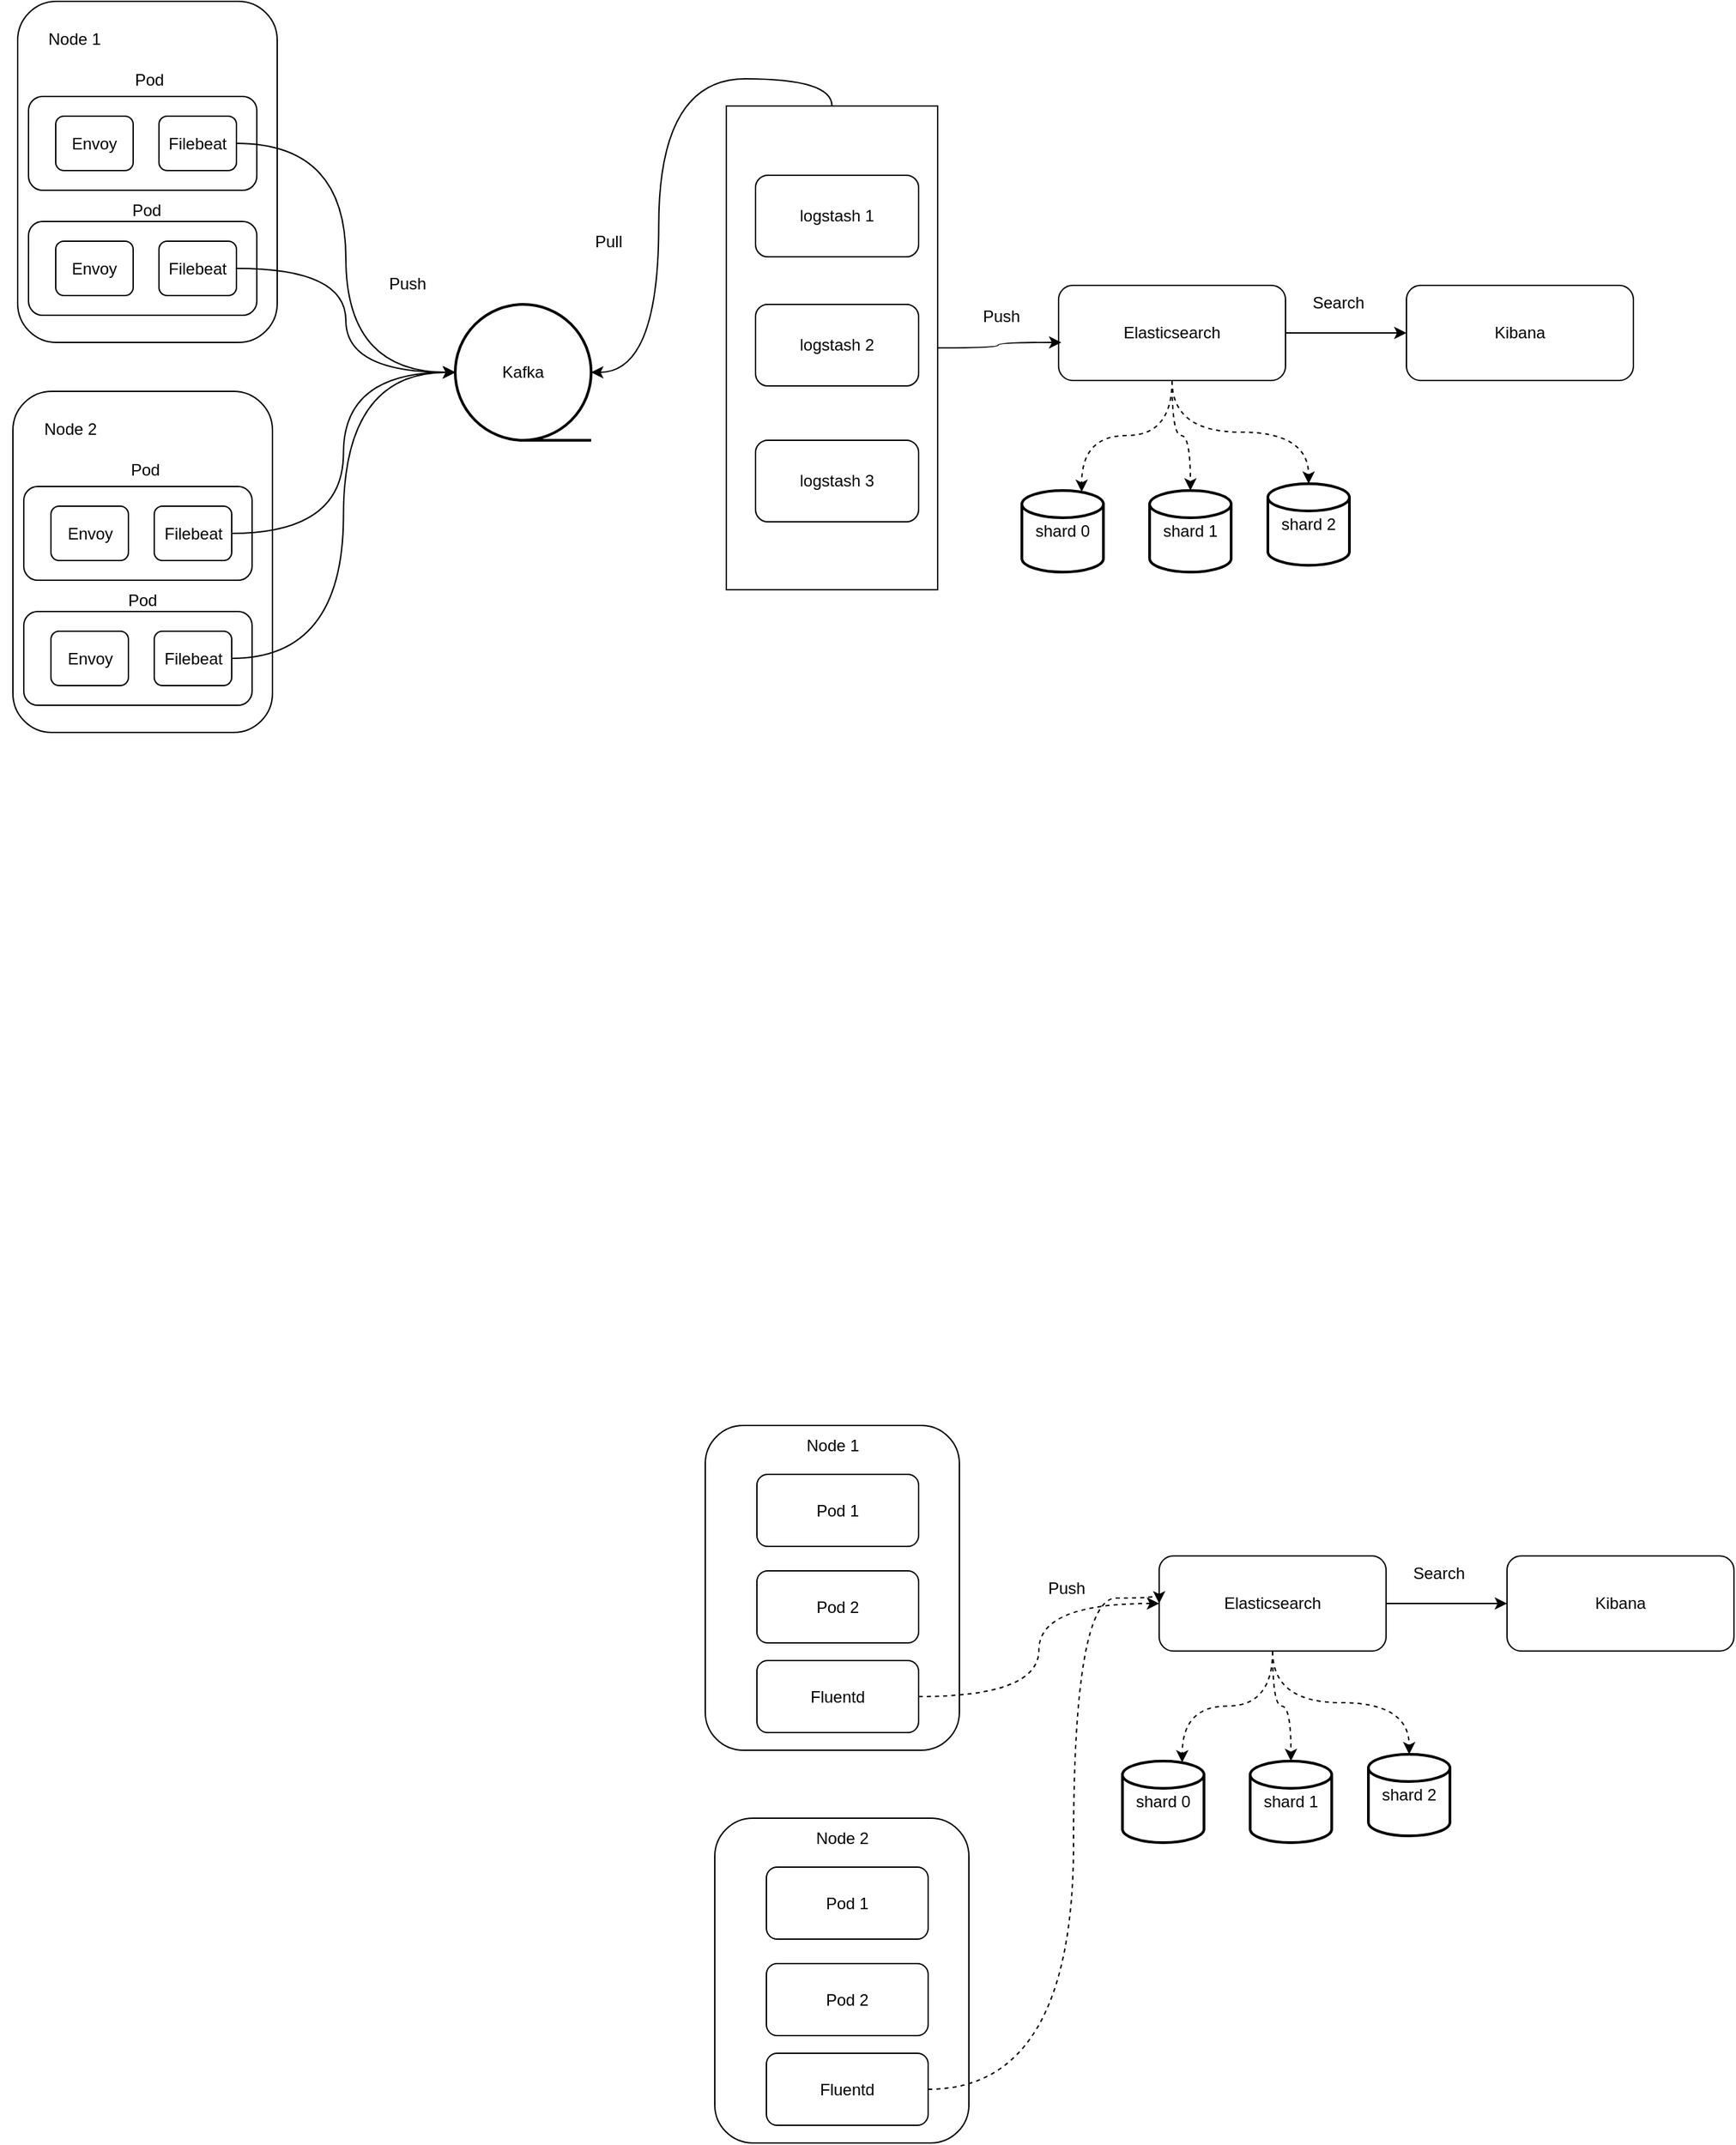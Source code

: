 <mxfile version="20.2.3" type="github">
  <diagram id="JZZYmNQeY7nKWERXqgVb" name="Page-1">
    <mxGraphModel dx="1394" dy="1064" grid="0" gridSize="10" guides="1" tooltips="1" connect="1" arrows="1" fold="1" page="1" pageScale="1" pageWidth="1700" pageHeight="1100" math="0" shadow="0">
      <root>
        <mxCell id="0" />
        <mxCell id="1" parent="0" />
        <mxCell id="i5N2LThPPHAmajQiNkWL-18" value="" style="shape=image;verticalLabelPosition=bottom;labelBackgroundColor=default;verticalAlign=top;aspect=fixed;imageAspect=0;image=https://raw.githubusercontent.com/stong1994/images/master/picgo/202208151236876.png;" vertex="1" parent="1">
          <mxGeometry x="153" y="716" width="442" height="520" as="geometry" />
        </mxCell>
        <mxCell id="i5N2LThPPHAmajQiNkWL-59" value="" style="group" vertex="1" connectable="0" parent="1">
          <mxGeometry x="162.5" y="107" width="1192.5" height="538" as="geometry" />
        </mxCell>
        <mxCell id="i5N2LThPPHAmajQiNkWL-1" value="" style="rounded=1;whiteSpace=wrap;html=1;" vertex="1" parent="i5N2LThPPHAmajQiNkWL-59">
          <mxGeometry x="3.5" width="191" height="251" as="geometry" />
        </mxCell>
        <mxCell id="i5N2LThPPHAmajQiNkWL-2" value="Node 1" style="text;html=1;strokeColor=none;fillColor=none;align=center;verticalAlign=middle;whiteSpace=wrap;rounded=0;" vertex="1" parent="i5N2LThPPHAmajQiNkWL-59">
          <mxGeometry x="15.5" y="13" width="60" height="30" as="geometry" />
        </mxCell>
        <mxCell id="i5N2LThPPHAmajQiNkWL-5" value="" style="rounded=1;whiteSpace=wrap;html=1;" vertex="1" parent="i5N2LThPPHAmajQiNkWL-59">
          <mxGeometry x="11.5" y="70" width="168" height="69" as="geometry" />
        </mxCell>
        <mxCell id="i5N2LThPPHAmajQiNkWL-7" value="Envoy" style="rounded=1;whiteSpace=wrap;html=1;" vertex="1" parent="i5N2LThPPHAmajQiNkWL-59">
          <mxGeometry x="31.5" y="84.5" width="57" height="40" as="geometry" />
        </mxCell>
        <mxCell id="i5N2LThPPHAmajQiNkWL-14" value="Kafka" style="strokeWidth=2;html=1;shape=mxgraph.flowchart.sequential_data;whiteSpace=wrap;" vertex="1" parent="i5N2LThPPHAmajQiNkWL-59">
          <mxGeometry x="325.5" y="223" width="100" height="100" as="geometry" />
        </mxCell>
        <mxCell id="i5N2LThPPHAmajQiNkWL-36" style="edgeStyle=orthogonalEdgeStyle;curved=1;rounded=0;orthogonalLoop=1;jettySize=auto;html=1;exitX=1;exitY=0.5;exitDx=0;exitDy=0;entryX=0;entryY=0.5;entryDx=0;entryDy=0;entryPerimeter=0;" edge="1" parent="i5N2LThPPHAmajQiNkWL-59" source="i5N2LThPPHAmajQiNkWL-19" target="i5N2LThPPHAmajQiNkWL-14">
          <mxGeometry relative="1" as="geometry" />
        </mxCell>
        <mxCell id="i5N2LThPPHAmajQiNkWL-19" value="Filebeat" style="rounded=1;whiteSpace=wrap;html=1;" vertex="1" parent="i5N2LThPPHAmajQiNkWL-59">
          <mxGeometry x="107.5" y="84.5" width="57" height="40" as="geometry" />
        </mxCell>
        <mxCell id="i5N2LThPPHAmajQiNkWL-20" value="Pod" style="text;html=1;strokeColor=none;fillColor=none;align=center;verticalAlign=middle;whiteSpace=wrap;rounded=0;" vertex="1" parent="i5N2LThPPHAmajQiNkWL-59">
          <mxGeometry x="70.5" y="43" width="60" height="30" as="geometry" />
        </mxCell>
        <mxCell id="i5N2LThPPHAmajQiNkWL-21" value="" style="rounded=1;whiteSpace=wrap;html=1;" vertex="1" parent="i5N2LThPPHAmajQiNkWL-59">
          <mxGeometry x="11.5" y="162" width="168" height="69" as="geometry" />
        </mxCell>
        <mxCell id="i5N2LThPPHAmajQiNkWL-22" value="Envoy" style="rounded=1;whiteSpace=wrap;html=1;" vertex="1" parent="i5N2LThPPHAmajQiNkWL-59">
          <mxGeometry x="31.5" y="176.5" width="57" height="40" as="geometry" />
        </mxCell>
        <mxCell id="i5N2LThPPHAmajQiNkWL-37" style="edgeStyle=orthogonalEdgeStyle;curved=1;rounded=0;orthogonalLoop=1;jettySize=auto;html=1;entryX=0;entryY=0.5;entryDx=0;entryDy=0;entryPerimeter=0;" edge="1" parent="i5N2LThPPHAmajQiNkWL-59" source="i5N2LThPPHAmajQiNkWL-23" target="i5N2LThPPHAmajQiNkWL-14">
          <mxGeometry relative="1" as="geometry" />
        </mxCell>
        <mxCell id="i5N2LThPPHAmajQiNkWL-23" value="Filebeat" style="rounded=1;whiteSpace=wrap;html=1;" vertex="1" parent="i5N2LThPPHAmajQiNkWL-59">
          <mxGeometry x="107.5" y="176.5" width="57" height="40" as="geometry" />
        </mxCell>
        <mxCell id="i5N2LThPPHAmajQiNkWL-24" value="Pod" style="text;html=1;strokeColor=none;fillColor=none;align=center;verticalAlign=middle;whiteSpace=wrap;rounded=0;" vertex="1" parent="i5N2LThPPHAmajQiNkWL-59">
          <mxGeometry x="68.5" y="139" width="60" height="30" as="geometry" />
        </mxCell>
        <mxCell id="i5N2LThPPHAmajQiNkWL-26" value="" style="rounded=1;whiteSpace=wrap;html=1;" vertex="1" parent="i5N2LThPPHAmajQiNkWL-59">
          <mxGeometry y="287" width="191" height="251" as="geometry" />
        </mxCell>
        <mxCell id="i5N2LThPPHAmajQiNkWL-27" value="Node 2" style="text;html=1;strokeColor=none;fillColor=none;align=center;verticalAlign=middle;whiteSpace=wrap;rounded=0;" vertex="1" parent="i5N2LThPPHAmajQiNkWL-59">
          <mxGeometry x="12" y="300" width="60" height="30" as="geometry" />
        </mxCell>
        <mxCell id="i5N2LThPPHAmajQiNkWL-28" value="" style="rounded=1;whiteSpace=wrap;html=1;" vertex="1" parent="i5N2LThPPHAmajQiNkWL-59">
          <mxGeometry x="8" y="357" width="168" height="69" as="geometry" />
        </mxCell>
        <mxCell id="i5N2LThPPHAmajQiNkWL-29" value="Envoy" style="rounded=1;whiteSpace=wrap;html=1;" vertex="1" parent="i5N2LThPPHAmajQiNkWL-59">
          <mxGeometry x="28" y="371.5" width="57" height="40" as="geometry" />
        </mxCell>
        <mxCell id="i5N2LThPPHAmajQiNkWL-38" style="edgeStyle=orthogonalEdgeStyle;rounded=0;orthogonalLoop=1;jettySize=auto;html=1;curved=1;entryX=0;entryY=0.5;entryDx=0;entryDy=0;entryPerimeter=0;" edge="1" parent="i5N2LThPPHAmajQiNkWL-59" source="i5N2LThPPHAmajQiNkWL-30" target="i5N2LThPPHAmajQiNkWL-14">
          <mxGeometry relative="1" as="geometry" />
        </mxCell>
        <mxCell id="i5N2LThPPHAmajQiNkWL-30" value="Filebeat" style="rounded=1;whiteSpace=wrap;html=1;" vertex="1" parent="i5N2LThPPHAmajQiNkWL-59">
          <mxGeometry x="104" y="371.5" width="57" height="40" as="geometry" />
        </mxCell>
        <mxCell id="i5N2LThPPHAmajQiNkWL-31" value="Pod" style="text;html=1;strokeColor=none;fillColor=none;align=center;verticalAlign=middle;whiteSpace=wrap;rounded=0;" vertex="1" parent="i5N2LThPPHAmajQiNkWL-59">
          <mxGeometry x="67" y="330" width="60" height="30" as="geometry" />
        </mxCell>
        <mxCell id="i5N2LThPPHAmajQiNkWL-32" value="" style="rounded=1;whiteSpace=wrap;html=1;" vertex="1" parent="i5N2LThPPHAmajQiNkWL-59">
          <mxGeometry x="8" y="449" width="168" height="69" as="geometry" />
        </mxCell>
        <mxCell id="i5N2LThPPHAmajQiNkWL-33" value="Envoy" style="rounded=1;whiteSpace=wrap;html=1;" vertex="1" parent="i5N2LThPPHAmajQiNkWL-59">
          <mxGeometry x="28" y="463.5" width="57" height="40" as="geometry" />
        </mxCell>
        <mxCell id="i5N2LThPPHAmajQiNkWL-39" style="edgeStyle=orthogonalEdgeStyle;curved=1;rounded=0;orthogonalLoop=1;jettySize=auto;html=1;entryX=0;entryY=0.5;entryDx=0;entryDy=0;entryPerimeter=0;" edge="1" parent="i5N2LThPPHAmajQiNkWL-59" source="i5N2LThPPHAmajQiNkWL-34" target="i5N2LThPPHAmajQiNkWL-14">
          <mxGeometry relative="1" as="geometry" />
        </mxCell>
        <mxCell id="i5N2LThPPHAmajQiNkWL-34" value="Filebeat" style="rounded=1;whiteSpace=wrap;html=1;" vertex="1" parent="i5N2LThPPHAmajQiNkWL-59">
          <mxGeometry x="104" y="463.5" width="57" height="40" as="geometry" />
        </mxCell>
        <mxCell id="i5N2LThPPHAmajQiNkWL-35" value="Pod" style="text;html=1;strokeColor=none;fillColor=none;align=center;verticalAlign=middle;whiteSpace=wrap;rounded=0;" vertex="1" parent="i5N2LThPPHAmajQiNkWL-59">
          <mxGeometry x="65" y="426" width="60" height="30" as="geometry" />
        </mxCell>
        <mxCell id="i5N2LThPPHAmajQiNkWL-44" style="edgeStyle=orthogonalEdgeStyle;curved=1;rounded=0;orthogonalLoop=1;jettySize=auto;html=1;entryX=1;entryY=0.5;entryDx=0;entryDy=0;entryPerimeter=0;exitX=0.5;exitY=0;exitDx=0;exitDy=0;" edge="1" parent="i5N2LThPPHAmajQiNkWL-59" source="i5N2LThPPHAmajQiNkWL-40" target="i5N2LThPPHAmajQiNkWL-14">
          <mxGeometry relative="1" as="geometry" />
        </mxCell>
        <mxCell id="i5N2LThPPHAmajQiNkWL-40" value="" style="rounded=0;whiteSpace=wrap;html=1;" vertex="1" parent="i5N2LThPPHAmajQiNkWL-59">
          <mxGeometry x="525" y="77" width="155.5" height="356" as="geometry" />
        </mxCell>
        <mxCell id="i5N2LThPPHAmajQiNkWL-41" value="logstash 1" style="rounded=1;whiteSpace=wrap;html=1;" vertex="1" parent="i5N2LThPPHAmajQiNkWL-59">
          <mxGeometry x="546.5" y="128" width="120" height="60" as="geometry" />
        </mxCell>
        <mxCell id="i5N2LThPPHAmajQiNkWL-42" value="logstash 2" style="rounded=1;whiteSpace=wrap;html=1;" vertex="1" parent="i5N2LThPPHAmajQiNkWL-59">
          <mxGeometry x="546.5" y="223" width="120" height="60" as="geometry" />
        </mxCell>
        <mxCell id="i5N2LThPPHAmajQiNkWL-43" value="logstash 3" style="rounded=1;whiteSpace=wrap;html=1;" vertex="1" parent="i5N2LThPPHAmajQiNkWL-59">
          <mxGeometry x="546.5" y="323" width="120" height="60" as="geometry" />
        </mxCell>
        <mxCell id="i5N2LThPPHAmajQiNkWL-45" value="Elasticsearch" style="rounded=1;whiteSpace=wrap;html=1;" vertex="1" parent="i5N2LThPPHAmajQiNkWL-59">
          <mxGeometry x="769.5" y="209" width="167" height="70" as="geometry" />
        </mxCell>
        <mxCell id="i5N2LThPPHAmajQiNkWL-52" style="edgeStyle=orthogonalEdgeStyle;curved=1;rounded=0;orthogonalLoop=1;jettySize=auto;html=1;entryX=0.012;entryY=0.6;entryDx=0;entryDy=0;entryPerimeter=0;" edge="1" parent="i5N2LThPPHAmajQiNkWL-59" source="i5N2LThPPHAmajQiNkWL-40" target="i5N2LThPPHAmajQiNkWL-45">
          <mxGeometry relative="1" as="geometry" />
        </mxCell>
        <mxCell id="i5N2LThPPHAmajQiNkWL-46" value="shard 0" style="strokeWidth=2;html=1;shape=mxgraph.flowchart.database;whiteSpace=wrap;" vertex="1" parent="i5N2LThPPHAmajQiNkWL-59">
          <mxGeometry x="742.5" y="360" width="60" height="60" as="geometry" />
        </mxCell>
        <mxCell id="i5N2LThPPHAmajQiNkWL-56" style="edgeStyle=orthogonalEdgeStyle;curved=1;rounded=0;orthogonalLoop=1;jettySize=auto;html=1;exitX=0.5;exitY=1;exitDx=0;exitDy=0;entryX=0.733;entryY=0.017;entryDx=0;entryDy=0;entryPerimeter=0;dashed=1;" edge="1" parent="i5N2LThPPHAmajQiNkWL-59" source="i5N2LThPPHAmajQiNkWL-45" target="i5N2LThPPHAmajQiNkWL-46">
          <mxGeometry relative="1" as="geometry" />
        </mxCell>
        <mxCell id="i5N2LThPPHAmajQiNkWL-47" value="shard 1" style="strokeWidth=2;html=1;shape=mxgraph.flowchart.database;whiteSpace=wrap;" vertex="1" parent="i5N2LThPPHAmajQiNkWL-59">
          <mxGeometry x="836.5" y="360" width="60" height="60" as="geometry" />
        </mxCell>
        <mxCell id="i5N2LThPPHAmajQiNkWL-57" style="edgeStyle=orthogonalEdgeStyle;curved=1;rounded=0;orthogonalLoop=1;jettySize=auto;html=1;exitX=0.5;exitY=1;exitDx=0;exitDy=0;dashed=1;" edge="1" parent="i5N2LThPPHAmajQiNkWL-59" source="i5N2LThPPHAmajQiNkWL-45" target="i5N2LThPPHAmajQiNkWL-47">
          <mxGeometry relative="1" as="geometry" />
        </mxCell>
        <mxCell id="i5N2LThPPHAmajQiNkWL-48" value="shard 2" style="strokeWidth=2;html=1;shape=mxgraph.flowchart.database;whiteSpace=wrap;" vertex="1" parent="i5N2LThPPHAmajQiNkWL-59">
          <mxGeometry x="923.5" y="355" width="60" height="60" as="geometry" />
        </mxCell>
        <mxCell id="i5N2LThPPHAmajQiNkWL-58" style="edgeStyle=orthogonalEdgeStyle;curved=1;rounded=0;orthogonalLoop=1;jettySize=auto;html=1;exitX=0.5;exitY=1;exitDx=0;exitDy=0;entryX=0.5;entryY=0;entryDx=0;entryDy=0;entryPerimeter=0;dashed=1;" edge="1" parent="i5N2LThPPHAmajQiNkWL-59" source="i5N2LThPPHAmajQiNkWL-45" target="i5N2LThPPHAmajQiNkWL-48">
          <mxGeometry relative="1" as="geometry" />
        </mxCell>
        <mxCell id="i5N2LThPPHAmajQiNkWL-49" value="Kibana" style="rounded=1;whiteSpace=wrap;html=1;" vertex="1" parent="i5N2LThPPHAmajQiNkWL-59">
          <mxGeometry x="1025.5" y="209" width="167" height="70" as="geometry" />
        </mxCell>
        <mxCell id="i5N2LThPPHAmajQiNkWL-54" style="edgeStyle=orthogonalEdgeStyle;curved=1;rounded=0;orthogonalLoop=1;jettySize=auto;html=1;exitX=1;exitY=0.5;exitDx=0;exitDy=0;entryX=0;entryY=0.5;entryDx=0;entryDy=0;" edge="1" parent="i5N2LThPPHAmajQiNkWL-59" source="i5N2LThPPHAmajQiNkWL-45" target="i5N2LThPPHAmajQiNkWL-49">
          <mxGeometry relative="1" as="geometry" />
        </mxCell>
        <mxCell id="i5N2LThPPHAmajQiNkWL-50" value="Pull" style="text;html=1;strokeColor=none;fillColor=none;align=center;verticalAlign=middle;whiteSpace=wrap;rounded=0;" vertex="1" parent="i5N2LThPPHAmajQiNkWL-59">
          <mxGeometry x="408.5" y="162" width="60" height="30" as="geometry" />
        </mxCell>
        <mxCell id="i5N2LThPPHAmajQiNkWL-51" value="Push" style="text;html=1;strokeColor=none;fillColor=none;align=center;verticalAlign=middle;whiteSpace=wrap;rounded=0;" vertex="1" parent="i5N2LThPPHAmajQiNkWL-59">
          <mxGeometry x="260.5" y="193" width="60" height="30" as="geometry" />
        </mxCell>
        <mxCell id="i5N2LThPPHAmajQiNkWL-53" value="Push" style="text;html=1;strokeColor=none;fillColor=none;align=center;verticalAlign=middle;whiteSpace=wrap;rounded=0;" vertex="1" parent="i5N2LThPPHAmajQiNkWL-59">
          <mxGeometry x="697.5" y="216.5" width="60" height="30" as="geometry" />
        </mxCell>
        <mxCell id="i5N2LThPPHAmajQiNkWL-55" value="Search" style="text;html=1;strokeColor=none;fillColor=none;align=center;verticalAlign=middle;whiteSpace=wrap;rounded=0;" vertex="1" parent="i5N2LThPPHAmajQiNkWL-59">
          <mxGeometry x="945.5" y="207" width="60" height="30" as="geometry" />
        </mxCell>
        <mxCell id="i5N2LThPPHAmajQiNkWL-91" value="Elasticsearch" style="rounded=1;whiteSpace=wrap;html=1;" vertex="1" parent="1">
          <mxGeometry x="1006" y="1251" width="167" height="70" as="geometry" />
        </mxCell>
        <mxCell id="i5N2LThPPHAmajQiNkWL-93" value="shard 0" style="strokeWidth=2;html=1;shape=mxgraph.flowchart.database;whiteSpace=wrap;" vertex="1" parent="1">
          <mxGeometry x="979" y="1402" width="60" height="60" as="geometry" />
        </mxCell>
        <mxCell id="i5N2LThPPHAmajQiNkWL-94" style="edgeStyle=orthogonalEdgeStyle;curved=1;rounded=0;orthogonalLoop=1;jettySize=auto;html=1;exitX=0.5;exitY=1;exitDx=0;exitDy=0;entryX=0.733;entryY=0.017;entryDx=0;entryDy=0;entryPerimeter=0;dashed=1;" edge="1" parent="1" source="i5N2LThPPHAmajQiNkWL-91" target="i5N2LThPPHAmajQiNkWL-93">
          <mxGeometry relative="1" as="geometry" />
        </mxCell>
        <mxCell id="i5N2LThPPHAmajQiNkWL-95" value="shard 1" style="strokeWidth=2;html=1;shape=mxgraph.flowchart.database;whiteSpace=wrap;" vertex="1" parent="1">
          <mxGeometry x="1073" y="1402" width="60" height="60" as="geometry" />
        </mxCell>
        <mxCell id="i5N2LThPPHAmajQiNkWL-96" style="edgeStyle=orthogonalEdgeStyle;curved=1;rounded=0;orthogonalLoop=1;jettySize=auto;html=1;exitX=0.5;exitY=1;exitDx=0;exitDy=0;dashed=1;" edge="1" parent="1" source="i5N2LThPPHAmajQiNkWL-91" target="i5N2LThPPHAmajQiNkWL-95">
          <mxGeometry relative="1" as="geometry" />
        </mxCell>
        <mxCell id="i5N2LThPPHAmajQiNkWL-97" value="shard 2" style="strokeWidth=2;html=1;shape=mxgraph.flowchart.database;whiteSpace=wrap;" vertex="1" parent="1">
          <mxGeometry x="1160" y="1397" width="60" height="60" as="geometry" />
        </mxCell>
        <mxCell id="i5N2LThPPHAmajQiNkWL-98" style="edgeStyle=orthogonalEdgeStyle;curved=1;rounded=0;orthogonalLoop=1;jettySize=auto;html=1;exitX=0.5;exitY=1;exitDx=0;exitDy=0;entryX=0.5;entryY=0;entryDx=0;entryDy=0;entryPerimeter=0;dashed=1;" edge="1" parent="1" source="i5N2LThPPHAmajQiNkWL-91" target="i5N2LThPPHAmajQiNkWL-97">
          <mxGeometry relative="1" as="geometry" />
        </mxCell>
        <mxCell id="i5N2LThPPHAmajQiNkWL-99" value="Kibana" style="rounded=1;whiteSpace=wrap;html=1;" vertex="1" parent="1">
          <mxGeometry x="1262" y="1251" width="167" height="70" as="geometry" />
        </mxCell>
        <mxCell id="i5N2LThPPHAmajQiNkWL-100" style="edgeStyle=orthogonalEdgeStyle;curved=1;rounded=0;orthogonalLoop=1;jettySize=auto;html=1;exitX=1;exitY=0.5;exitDx=0;exitDy=0;entryX=0;entryY=0.5;entryDx=0;entryDy=0;" edge="1" parent="1" source="i5N2LThPPHAmajQiNkWL-91" target="i5N2LThPPHAmajQiNkWL-99">
          <mxGeometry relative="1" as="geometry" />
        </mxCell>
        <mxCell id="i5N2LThPPHAmajQiNkWL-103" value="Push" style="text;html=1;strokeColor=none;fillColor=none;align=center;verticalAlign=middle;whiteSpace=wrap;rounded=0;" vertex="1" parent="1">
          <mxGeometry x="908" y="1259.5" width="60" height="30" as="geometry" />
        </mxCell>
        <mxCell id="i5N2LThPPHAmajQiNkWL-104" value="Search" style="text;html=1;strokeColor=none;fillColor=none;align=center;verticalAlign=middle;whiteSpace=wrap;rounded=0;" vertex="1" parent="1">
          <mxGeometry x="1182" y="1249" width="60" height="30" as="geometry" />
        </mxCell>
        <mxCell id="i5N2LThPPHAmajQiNkWL-106" value="" style="rounded=1;whiteSpace=wrap;html=1;" vertex="1" parent="1">
          <mxGeometry x="672" y="1155" width="187" height="239" as="geometry" />
        </mxCell>
        <mxCell id="i5N2LThPPHAmajQiNkWL-107" value="Pod 1" style="rounded=1;whiteSpace=wrap;html=1;" vertex="1" parent="1">
          <mxGeometry x="710" y="1191" width="119" height="53" as="geometry" />
        </mxCell>
        <mxCell id="i5N2LThPPHAmajQiNkWL-108" value="Pod 2" style="rounded=1;whiteSpace=wrap;html=1;" vertex="1" parent="1">
          <mxGeometry x="710" y="1262" width="119" height="53" as="geometry" />
        </mxCell>
        <mxCell id="i5N2LThPPHAmajQiNkWL-116" style="edgeStyle=orthogonalEdgeStyle;curved=1;rounded=0;orthogonalLoop=1;jettySize=auto;html=1;entryX=0;entryY=0.5;entryDx=0;entryDy=0;dashed=1;" edge="1" parent="1" source="i5N2LThPPHAmajQiNkWL-109" target="i5N2LThPPHAmajQiNkWL-91">
          <mxGeometry relative="1" as="geometry" />
        </mxCell>
        <mxCell id="i5N2LThPPHAmajQiNkWL-109" value="Fluentd" style="rounded=1;whiteSpace=wrap;html=1;" vertex="1" parent="1">
          <mxGeometry x="710" y="1328" width="119" height="53" as="geometry" />
        </mxCell>
        <mxCell id="i5N2LThPPHAmajQiNkWL-110" value="" style="rounded=1;whiteSpace=wrap;html=1;" vertex="1" parent="1">
          <mxGeometry x="679" y="1444" width="187" height="239" as="geometry" />
        </mxCell>
        <mxCell id="i5N2LThPPHAmajQiNkWL-111" value="Pod 1" style="rounded=1;whiteSpace=wrap;html=1;" vertex="1" parent="1">
          <mxGeometry x="717" y="1480" width="119" height="53" as="geometry" />
        </mxCell>
        <mxCell id="i5N2LThPPHAmajQiNkWL-112" value="Pod 2" style="rounded=1;whiteSpace=wrap;html=1;" vertex="1" parent="1">
          <mxGeometry x="717" y="1551" width="119" height="53" as="geometry" />
        </mxCell>
        <mxCell id="i5N2LThPPHAmajQiNkWL-117" style="edgeStyle=orthogonalEdgeStyle;curved=1;rounded=0;orthogonalLoop=1;jettySize=auto;html=1;exitX=1;exitY=0.5;exitDx=0;exitDy=0;dashed=1;entryX=0;entryY=0.5;entryDx=0;entryDy=0;" edge="1" parent="1" source="i5N2LThPPHAmajQiNkWL-113" target="i5N2LThPPHAmajQiNkWL-91">
          <mxGeometry relative="1" as="geometry">
            <mxPoint x="1003" y="1288" as="targetPoint" />
            <Array as="points">
              <mxPoint x="943" y="1643" />
              <mxPoint x="943" y="1282" />
              <mxPoint x="1006" y="1282" />
            </Array>
          </mxGeometry>
        </mxCell>
        <mxCell id="i5N2LThPPHAmajQiNkWL-113" value="Fluentd" style="rounded=1;whiteSpace=wrap;html=1;" vertex="1" parent="1">
          <mxGeometry x="717" y="1617" width="119" height="53" as="geometry" />
        </mxCell>
        <mxCell id="i5N2LThPPHAmajQiNkWL-114" value="Node 1" style="text;html=1;strokeColor=none;fillColor=none;align=center;verticalAlign=middle;whiteSpace=wrap;rounded=0;" vertex="1" parent="1">
          <mxGeometry x="735.5" y="1155" width="60" height="30" as="geometry" />
        </mxCell>
        <mxCell id="i5N2LThPPHAmajQiNkWL-115" value="Node 2" style="text;html=1;strokeColor=none;fillColor=none;align=center;verticalAlign=middle;whiteSpace=wrap;rounded=0;" vertex="1" parent="1">
          <mxGeometry x="742.5" y="1444" width="60" height="30" as="geometry" />
        </mxCell>
      </root>
    </mxGraphModel>
  </diagram>
</mxfile>
